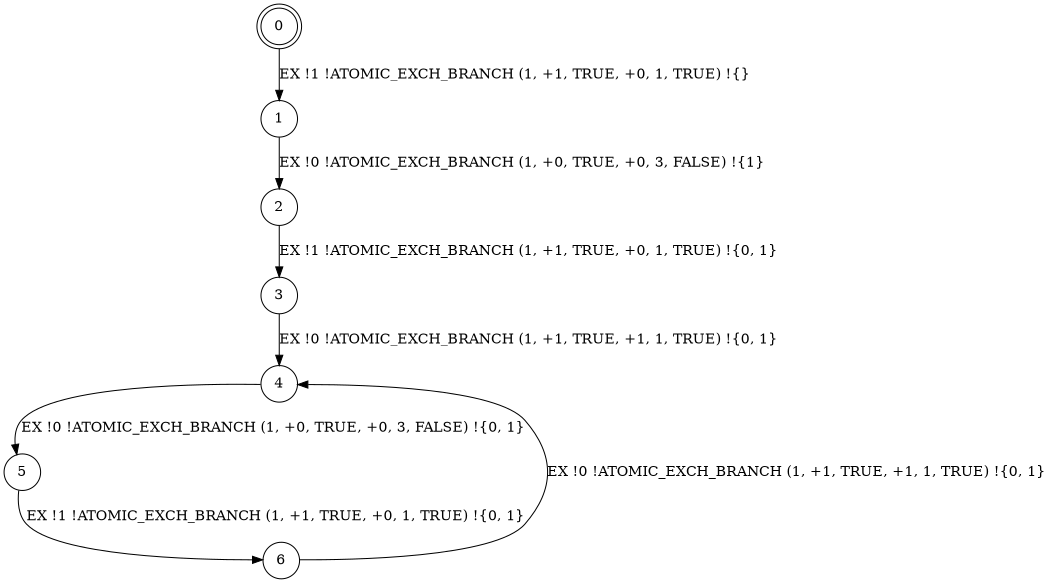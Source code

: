digraph BCG {
size = "7, 10.5";
center = TRUE;
node [shape = circle];
0 [peripheries = 2];
0 -> 1 [label = "EX !1 !ATOMIC_EXCH_BRANCH (1, +1, TRUE, +0, 1, TRUE) !{}"];
1 -> 2 [label = "EX !0 !ATOMIC_EXCH_BRANCH (1, +0, TRUE, +0, 3, FALSE) !{1}"];
2 -> 3 [label = "EX !1 !ATOMIC_EXCH_BRANCH (1, +1, TRUE, +0, 1, TRUE) !{0, 1}"];
3 -> 4 [label = "EX !0 !ATOMIC_EXCH_BRANCH (1, +1, TRUE, +1, 1, TRUE) !{0, 1}"];
4 -> 5 [label = "EX !0 !ATOMIC_EXCH_BRANCH (1, +0, TRUE, +0, 3, FALSE) !{0, 1}"];
5 -> 6 [label = "EX !1 !ATOMIC_EXCH_BRANCH (1, +1, TRUE, +0, 1, TRUE) !{0, 1}"];
6 -> 4 [label = "EX !0 !ATOMIC_EXCH_BRANCH (1, +1, TRUE, +1, 1, TRUE) !{0, 1}"];
}
